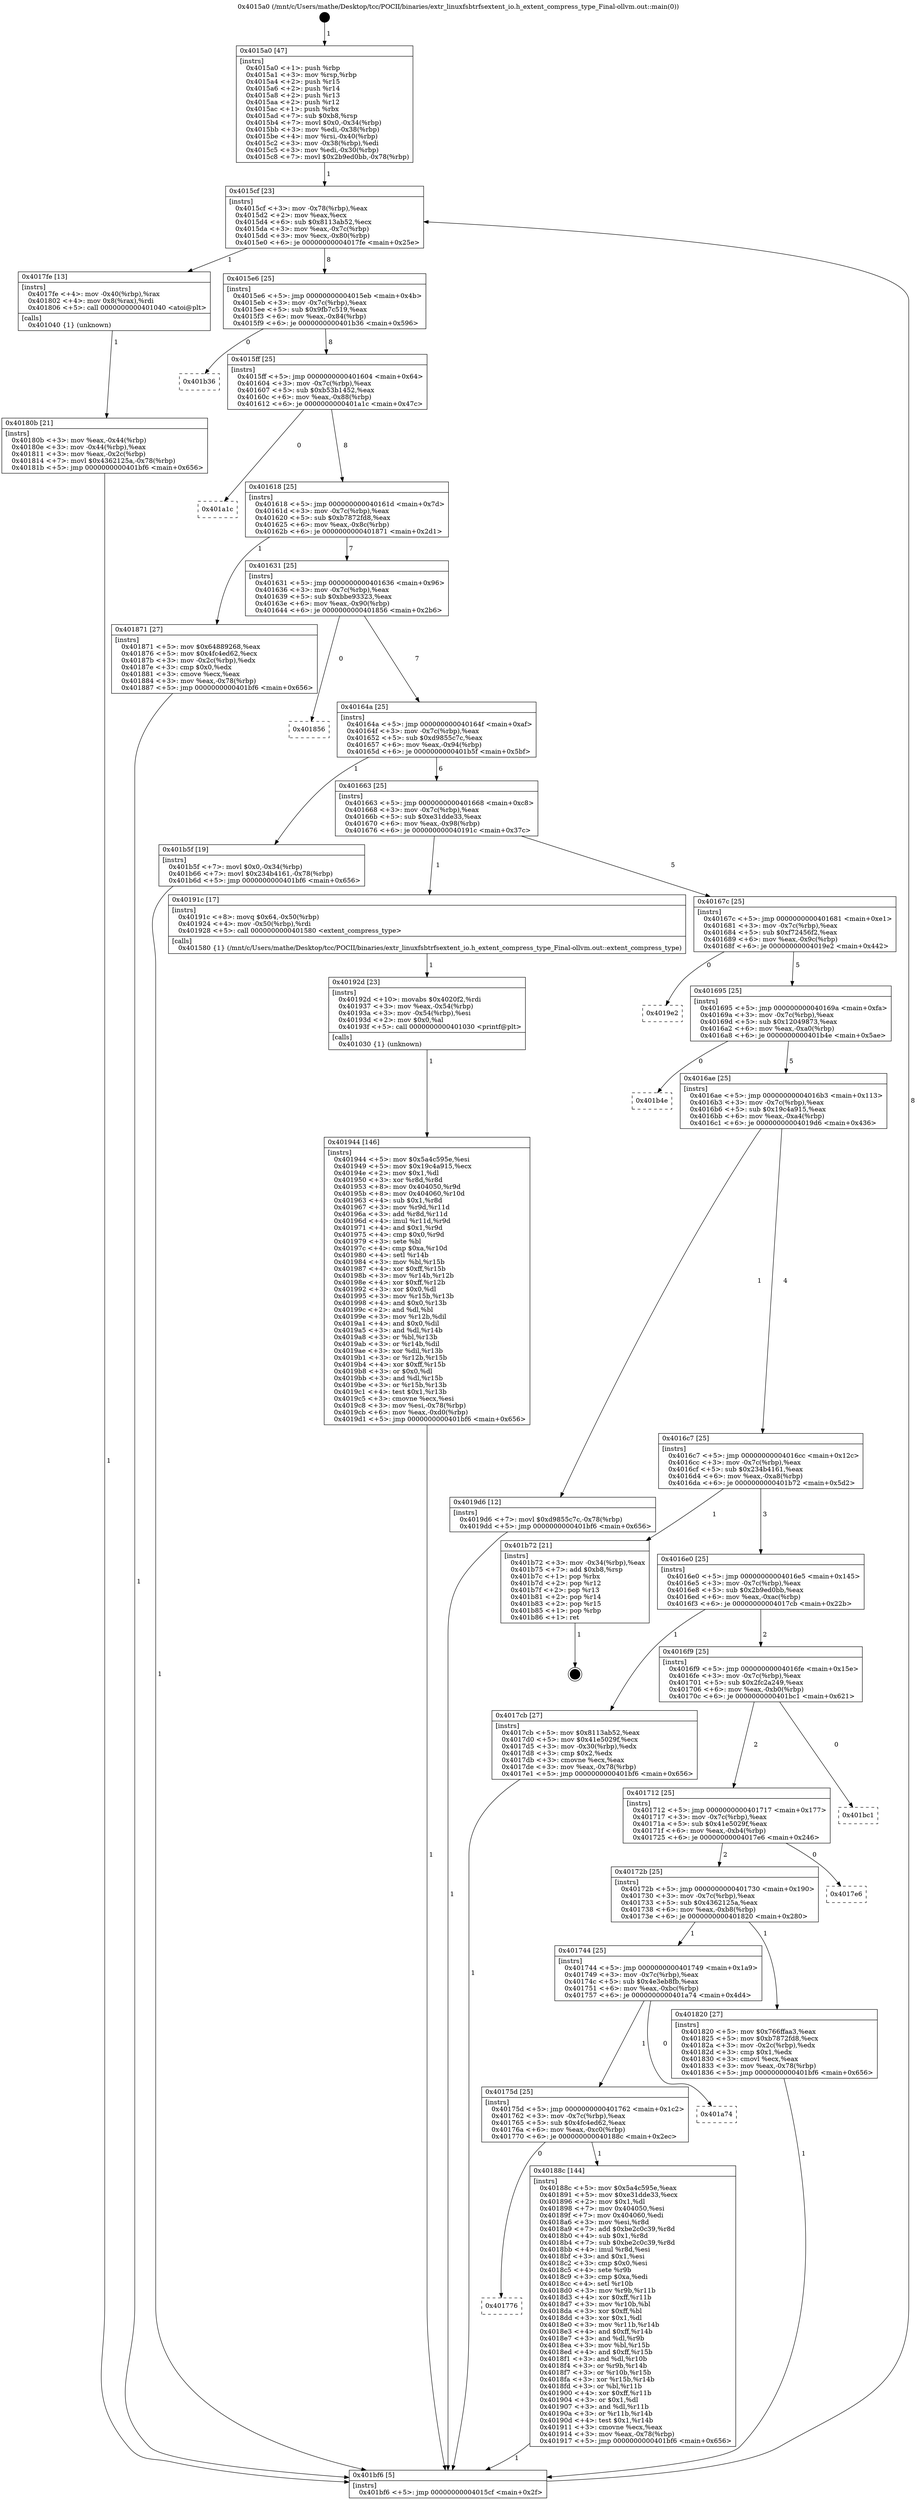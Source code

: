 digraph "0x4015a0" {
  label = "0x4015a0 (/mnt/c/Users/mathe/Desktop/tcc/POCII/binaries/extr_linuxfsbtrfsextent_io.h_extent_compress_type_Final-ollvm.out::main(0))"
  labelloc = "t"
  node[shape=record]

  Entry [label="",width=0.3,height=0.3,shape=circle,fillcolor=black,style=filled]
  "0x4015cf" [label="{
     0x4015cf [23]\l
     | [instrs]\l
     &nbsp;&nbsp;0x4015cf \<+3\>: mov -0x78(%rbp),%eax\l
     &nbsp;&nbsp;0x4015d2 \<+2\>: mov %eax,%ecx\l
     &nbsp;&nbsp;0x4015d4 \<+6\>: sub $0x8113ab52,%ecx\l
     &nbsp;&nbsp;0x4015da \<+3\>: mov %eax,-0x7c(%rbp)\l
     &nbsp;&nbsp;0x4015dd \<+3\>: mov %ecx,-0x80(%rbp)\l
     &nbsp;&nbsp;0x4015e0 \<+6\>: je 00000000004017fe \<main+0x25e\>\l
  }"]
  "0x4017fe" [label="{
     0x4017fe [13]\l
     | [instrs]\l
     &nbsp;&nbsp;0x4017fe \<+4\>: mov -0x40(%rbp),%rax\l
     &nbsp;&nbsp;0x401802 \<+4\>: mov 0x8(%rax),%rdi\l
     &nbsp;&nbsp;0x401806 \<+5\>: call 0000000000401040 \<atoi@plt\>\l
     | [calls]\l
     &nbsp;&nbsp;0x401040 \{1\} (unknown)\l
  }"]
  "0x4015e6" [label="{
     0x4015e6 [25]\l
     | [instrs]\l
     &nbsp;&nbsp;0x4015e6 \<+5\>: jmp 00000000004015eb \<main+0x4b\>\l
     &nbsp;&nbsp;0x4015eb \<+3\>: mov -0x7c(%rbp),%eax\l
     &nbsp;&nbsp;0x4015ee \<+5\>: sub $0x9fb7c519,%eax\l
     &nbsp;&nbsp;0x4015f3 \<+6\>: mov %eax,-0x84(%rbp)\l
     &nbsp;&nbsp;0x4015f9 \<+6\>: je 0000000000401b36 \<main+0x596\>\l
  }"]
  Exit [label="",width=0.3,height=0.3,shape=circle,fillcolor=black,style=filled,peripheries=2]
  "0x401b36" [label="{
     0x401b36\l
  }", style=dashed]
  "0x4015ff" [label="{
     0x4015ff [25]\l
     | [instrs]\l
     &nbsp;&nbsp;0x4015ff \<+5\>: jmp 0000000000401604 \<main+0x64\>\l
     &nbsp;&nbsp;0x401604 \<+3\>: mov -0x7c(%rbp),%eax\l
     &nbsp;&nbsp;0x401607 \<+5\>: sub $0xb53b1452,%eax\l
     &nbsp;&nbsp;0x40160c \<+6\>: mov %eax,-0x88(%rbp)\l
     &nbsp;&nbsp;0x401612 \<+6\>: je 0000000000401a1c \<main+0x47c\>\l
  }"]
  "0x401944" [label="{
     0x401944 [146]\l
     | [instrs]\l
     &nbsp;&nbsp;0x401944 \<+5\>: mov $0x5a4c595e,%esi\l
     &nbsp;&nbsp;0x401949 \<+5\>: mov $0x19c4a915,%ecx\l
     &nbsp;&nbsp;0x40194e \<+2\>: mov $0x1,%dl\l
     &nbsp;&nbsp;0x401950 \<+3\>: xor %r8d,%r8d\l
     &nbsp;&nbsp;0x401953 \<+8\>: mov 0x404050,%r9d\l
     &nbsp;&nbsp;0x40195b \<+8\>: mov 0x404060,%r10d\l
     &nbsp;&nbsp;0x401963 \<+4\>: sub $0x1,%r8d\l
     &nbsp;&nbsp;0x401967 \<+3\>: mov %r9d,%r11d\l
     &nbsp;&nbsp;0x40196a \<+3\>: add %r8d,%r11d\l
     &nbsp;&nbsp;0x40196d \<+4\>: imul %r11d,%r9d\l
     &nbsp;&nbsp;0x401971 \<+4\>: and $0x1,%r9d\l
     &nbsp;&nbsp;0x401975 \<+4\>: cmp $0x0,%r9d\l
     &nbsp;&nbsp;0x401979 \<+3\>: sete %bl\l
     &nbsp;&nbsp;0x40197c \<+4\>: cmp $0xa,%r10d\l
     &nbsp;&nbsp;0x401980 \<+4\>: setl %r14b\l
     &nbsp;&nbsp;0x401984 \<+3\>: mov %bl,%r15b\l
     &nbsp;&nbsp;0x401987 \<+4\>: xor $0xff,%r15b\l
     &nbsp;&nbsp;0x40198b \<+3\>: mov %r14b,%r12b\l
     &nbsp;&nbsp;0x40198e \<+4\>: xor $0xff,%r12b\l
     &nbsp;&nbsp;0x401992 \<+3\>: xor $0x0,%dl\l
     &nbsp;&nbsp;0x401995 \<+3\>: mov %r15b,%r13b\l
     &nbsp;&nbsp;0x401998 \<+4\>: and $0x0,%r13b\l
     &nbsp;&nbsp;0x40199c \<+2\>: and %dl,%bl\l
     &nbsp;&nbsp;0x40199e \<+3\>: mov %r12b,%dil\l
     &nbsp;&nbsp;0x4019a1 \<+4\>: and $0x0,%dil\l
     &nbsp;&nbsp;0x4019a5 \<+3\>: and %dl,%r14b\l
     &nbsp;&nbsp;0x4019a8 \<+3\>: or %bl,%r13b\l
     &nbsp;&nbsp;0x4019ab \<+3\>: or %r14b,%dil\l
     &nbsp;&nbsp;0x4019ae \<+3\>: xor %dil,%r13b\l
     &nbsp;&nbsp;0x4019b1 \<+3\>: or %r12b,%r15b\l
     &nbsp;&nbsp;0x4019b4 \<+4\>: xor $0xff,%r15b\l
     &nbsp;&nbsp;0x4019b8 \<+3\>: or $0x0,%dl\l
     &nbsp;&nbsp;0x4019bb \<+3\>: and %dl,%r15b\l
     &nbsp;&nbsp;0x4019be \<+3\>: or %r15b,%r13b\l
     &nbsp;&nbsp;0x4019c1 \<+4\>: test $0x1,%r13b\l
     &nbsp;&nbsp;0x4019c5 \<+3\>: cmovne %ecx,%esi\l
     &nbsp;&nbsp;0x4019c8 \<+3\>: mov %esi,-0x78(%rbp)\l
     &nbsp;&nbsp;0x4019cb \<+6\>: mov %eax,-0xd0(%rbp)\l
     &nbsp;&nbsp;0x4019d1 \<+5\>: jmp 0000000000401bf6 \<main+0x656\>\l
  }"]
  "0x401a1c" [label="{
     0x401a1c\l
  }", style=dashed]
  "0x401618" [label="{
     0x401618 [25]\l
     | [instrs]\l
     &nbsp;&nbsp;0x401618 \<+5\>: jmp 000000000040161d \<main+0x7d\>\l
     &nbsp;&nbsp;0x40161d \<+3\>: mov -0x7c(%rbp),%eax\l
     &nbsp;&nbsp;0x401620 \<+5\>: sub $0xb7872fd8,%eax\l
     &nbsp;&nbsp;0x401625 \<+6\>: mov %eax,-0x8c(%rbp)\l
     &nbsp;&nbsp;0x40162b \<+6\>: je 0000000000401871 \<main+0x2d1\>\l
  }"]
  "0x40192d" [label="{
     0x40192d [23]\l
     | [instrs]\l
     &nbsp;&nbsp;0x40192d \<+10\>: movabs $0x4020f2,%rdi\l
     &nbsp;&nbsp;0x401937 \<+3\>: mov %eax,-0x54(%rbp)\l
     &nbsp;&nbsp;0x40193a \<+3\>: mov -0x54(%rbp),%esi\l
     &nbsp;&nbsp;0x40193d \<+2\>: mov $0x0,%al\l
     &nbsp;&nbsp;0x40193f \<+5\>: call 0000000000401030 \<printf@plt\>\l
     | [calls]\l
     &nbsp;&nbsp;0x401030 \{1\} (unknown)\l
  }"]
  "0x401871" [label="{
     0x401871 [27]\l
     | [instrs]\l
     &nbsp;&nbsp;0x401871 \<+5\>: mov $0x64889268,%eax\l
     &nbsp;&nbsp;0x401876 \<+5\>: mov $0x4fc4ed62,%ecx\l
     &nbsp;&nbsp;0x40187b \<+3\>: mov -0x2c(%rbp),%edx\l
     &nbsp;&nbsp;0x40187e \<+3\>: cmp $0x0,%edx\l
     &nbsp;&nbsp;0x401881 \<+3\>: cmove %ecx,%eax\l
     &nbsp;&nbsp;0x401884 \<+3\>: mov %eax,-0x78(%rbp)\l
     &nbsp;&nbsp;0x401887 \<+5\>: jmp 0000000000401bf6 \<main+0x656\>\l
  }"]
  "0x401631" [label="{
     0x401631 [25]\l
     | [instrs]\l
     &nbsp;&nbsp;0x401631 \<+5\>: jmp 0000000000401636 \<main+0x96\>\l
     &nbsp;&nbsp;0x401636 \<+3\>: mov -0x7c(%rbp),%eax\l
     &nbsp;&nbsp;0x401639 \<+5\>: sub $0xbbe93323,%eax\l
     &nbsp;&nbsp;0x40163e \<+6\>: mov %eax,-0x90(%rbp)\l
     &nbsp;&nbsp;0x401644 \<+6\>: je 0000000000401856 \<main+0x2b6\>\l
  }"]
  "0x401776" [label="{
     0x401776\l
  }", style=dashed]
  "0x401856" [label="{
     0x401856\l
  }", style=dashed]
  "0x40164a" [label="{
     0x40164a [25]\l
     | [instrs]\l
     &nbsp;&nbsp;0x40164a \<+5\>: jmp 000000000040164f \<main+0xaf\>\l
     &nbsp;&nbsp;0x40164f \<+3\>: mov -0x7c(%rbp),%eax\l
     &nbsp;&nbsp;0x401652 \<+5\>: sub $0xd9855c7c,%eax\l
     &nbsp;&nbsp;0x401657 \<+6\>: mov %eax,-0x94(%rbp)\l
     &nbsp;&nbsp;0x40165d \<+6\>: je 0000000000401b5f \<main+0x5bf\>\l
  }"]
  "0x40188c" [label="{
     0x40188c [144]\l
     | [instrs]\l
     &nbsp;&nbsp;0x40188c \<+5\>: mov $0x5a4c595e,%eax\l
     &nbsp;&nbsp;0x401891 \<+5\>: mov $0xe31dde33,%ecx\l
     &nbsp;&nbsp;0x401896 \<+2\>: mov $0x1,%dl\l
     &nbsp;&nbsp;0x401898 \<+7\>: mov 0x404050,%esi\l
     &nbsp;&nbsp;0x40189f \<+7\>: mov 0x404060,%edi\l
     &nbsp;&nbsp;0x4018a6 \<+3\>: mov %esi,%r8d\l
     &nbsp;&nbsp;0x4018a9 \<+7\>: add $0xbe2c0c39,%r8d\l
     &nbsp;&nbsp;0x4018b0 \<+4\>: sub $0x1,%r8d\l
     &nbsp;&nbsp;0x4018b4 \<+7\>: sub $0xbe2c0c39,%r8d\l
     &nbsp;&nbsp;0x4018bb \<+4\>: imul %r8d,%esi\l
     &nbsp;&nbsp;0x4018bf \<+3\>: and $0x1,%esi\l
     &nbsp;&nbsp;0x4018c2 \<+3\>: cmp $0x0,%esi\l
     &nbsp;&nbsp;0x4018c5 \<+4\>: sete %r9b\l
     &nbsp;&nbsp;0x4018c9 \<+3\>: cmp $0xa,%edi\l
     &nbsp;&nbsp;0x4018cc \<+4\>: setl %r10b\l
     &nbsp;&nbsp;0x4018d0 \<+3\>: mov %r9b,%r11b\l
     &nbsp;&nbsp;0x4018d3 \<+4\>: xor $0xff,%r11b\l
     &nbsp;&nbsp;0x4018d7 \<+3\>: mov %r10b,%bl\l
     &nbsp;&nbsp;0x4018da \<+3\>: xor $0xff,%bl\l
     &nbsp;&nbsp;0x4018dd \<+3\>: xor $0x1,%dl\l
     &nbsp;&nbsp;0x4018e0 \<+3\>: mov %r11b,%r14b\l
     &nbsp;&nbsp;0x4018e3 \<+4\>: and $0xff,%r14b\l
     &nbsp;&nbsp;0x4018e7 \<+3\>: and %dl,%r9b\l
     &nbsp;&nbsp;0x4018ea \<+3\>: mov %bl,%r15b\l
     &nbsp;&nbsp;0x4018ed \<+4\>: and $0xff,%r15b\l
     &nbsp;&nbsp;0x4018f1 \<+3\>: and %dl,%r10b\l
     &nbsp;&nbsp;0x4018f4 \<+3\>: or %r9b,%r14b\l
     &nbsp;&nbsp;0x4018f7 \<+3\>: or %r10b,%r15b\l
     &nbsp;&nbsp;0x4018fa \<+3\>: xor %r15b,%r14b\l
     &nbsp;&nbsp;0x4018fd \<+3\>: or %bl,%r11b\l
     &nbsp;&nbsp;0x401900 \<+4\>: xor $0xff,%r11b\l
     &nbsp;&nbsp;0x401904 \<+3\>: or $0x1,%dl\l
     &nbsp;&nbsp;0x401907 \<+3\>: and %dl,%r11b\l
     &nbsp;&nbsp;0x40190a \<+3\>: or %r11b,%r14b\l
     &nbsp;&nbsp;0x40190d \<+4\>: test $0x1,%r14b\l
     &nbsp;&nbsp;0x401911 \<+3\>: cmovne %ecx,%eax\l
     &nbsp;&nbsp;0x401914 \<+3\>: mov %eax,-0x78(%rbp)\l
     &nbsp;&nbsp;0x401917 \<+5\>: jmp 0000000000401bf6 \<main+0x656\>\l
  }"]
  "0x401b5f" [label="{
     0x401b5f [19]\l
     | [instrs]\l
     &nbsp;&nbsp;0x401b5f \<+7\>: movl $0x0,-0x34(%rbp)\l
     &nbsp;&nbsp;0x401b66 \<+7\>: movl $0x234b4161,-0x78(%rbp)\l
     &nbsp;&nbsp;0x401b6d \<+5\>: jmp 0000000000401bf6 \<main+0x656\>\l
  }"]
  "0x401663" [label="{
     0x401663 [25]\l
     | [instrs]\l
     &nbsp;&nbsp;0x401663 \<+5\>: jmp 0000000000401668 \<main+0xc8\>\l
     &nbsp;&nbsp;0x401668 \<+3\>: mov -0x7c(%rbp),%eax\l
     &nbsp;&nbsp;0x40166b \<+5\>: sub $0xe31dde33,%eax\l
     &nbsp;&nbsp;0x401670 \<+6\>: mov %eax,-0x98(%rbp)\l
     &nbsp;&nbsp;0x401676 \<+6\>: je 000000000040191c \<main+0x37c\>\l
  }"]
  "0x40175d" [label="{
     0x40175d [25]\l
     | [instrs]\l
     &nbsp;&nbsp;0x40175d \<+5\>: jmp 0000000000401762 \<main+0x1c2\>\l
     &nbsp;&nbsp;0x401762 \<+3\>: mov -0x7c(%rbp),%eax\l
     &nbsp;&nbsp;0x401765 \<+5\>: sub $0x4fc4ed62,%eax\l
     &nbsp;&nbsp;0x40176a \<+6\>: mov %eax,-0xc0(%rbp)\l
     &nbsp;&nbsp;0x401770 \<+6\>: je 000000000040188c \<main+0x2ec\>\l
  }"]
  "0x40191c" [label="{
     0x40191c [17]\l
     | [instrs]\l
     &nbsp;&nbsp;0x40191c \<+8\>: movq $0x64,-0x50(%rbp)\l
     &nbsp;&nbsp;0x401924 \<+4\>: mov -0x50(%rbp),%rdi\l
     &nbsp;&nbsp;0x401928 \<+5\>: call 0000000000401580 \<extent_compress_type\>\l
     | [calls]\l
     &nbsp;&nbsp;0x401580 \{1\} (/mnt/c/Users/mathe/Desktop/tcc/POCII/binaries/extr_linuxfsbtrfsextent_io.h_extent_compress_type_Final-ollvm.out::extent_compress_type)\l
  }"]
  "0x40167c" [label="{
     0x40167c [25]\l
     | [instrs]\l
     &nbsp;&nbsp;0x40167c \<+5\>: jmp 0000000000401681 \<main+0xe1\>\l
     &nbsp;&nbsp;0x401681 \<+3\>: mov -0x7c(%rbp),%eax\l
     &nbsp;&nbsp;0x401684 \<+5\>: sub $0xf72456f2,%eax\l
     &nbsp;&nbsp;0x401689 \<+6\>: mov %eax,-0x9c(%rbp)\l
     &nbsp;&nbsp;0x40168f \<+6\>: je 00000000004019e2 \<main+0x442\>\l
  }"]
  "0x401a74" [label="{
     0x401a74\l
  }", style=dashed]
  "0x4019e2" [label="{
     0x4019e2\l
  }", style=dashed]
  "0x401695" [label="{
     0x401695 [25]\l
     | [instrs]\l
     &nbsp;&nbsp;0x401695 \<+5\>: jmp 000000000040169a \<main+0xfa\>\l
     &nbsp;&nbsp;0x40169a \<+3\>: mov -0x7c(%rbp),%eax\l
     &nbsp;&nbsp;0x40169d \<+5\>: sub $0x12049873,%eax\l
     &nbsp;&nbsp;0x4016a2 \<+6\>: mov %eax,-0xa0(%rbp)\l
     &nbsp;&nbsp;0x4016a8 \<+6\>: je 0000000000401b4e \<main+0x5ae\>\l
  }"]
  "0x401744" [label="{
     0x401744 [25]\l
     | [instrs]\l
     &nbsp;&nbsp;0x401744 \<+5\>: jmp 0000000000401749 \<main+0x1a9\>\l
     &nbsp;&nbsp;0x401749 \<+3\>: mov -0x7c(%rbp),%eax\l
     &nbsp;&nbsp;0x40174c \<+5\>: sub $0x4e3eb8fb,%eax\l
     &nbsp;&nbsp;0x401751 \<+6\>: mov %eax,-0xbc(%rbp)\l
     &nbsp;&nbsp;0x401757 \<+6\>: je 0000000000401a74 \<main+0x4d4\>\l
  }"]
  "0x401b4e" [label="{
     0x401b4e\l
  }", style=dashed]
  "0x4016ae" [label="{
     0x4016ae [25]\l
     | [instrs]\l
     &nbsp;&nbsp;0x4016ae \<+5\>: jmp 00000000004016b3 \<main+0x113\>\l
     &nbsp;&nbsp;0x4016b3 \<+3\>: mov -0x7c(%rbp),%eax\l
     &nbsp;&nbsp;0x4016b6 \<+5\>: sub $0x19c4a915,%eax\l
     &nbsp;&nbsp;0x4016bb \<+6\>: mov %eax,-0xa4(%rbp)\l
     &nbsp;&nbsp;0x4016c1 \<+6\>: je 00000000004019d6 \<main+0x436\>\l
  }"]
  "0x401820" [label="{
     0x401820 [27]\l
     | [instrs]\l
     &nbsp;&nbsp;0x401820 \<+5\>: mov $0x766ffaa3,%eax\l
     &nbsp;&nbsp;0x401825 \<+5\>: mov $0xb7872fd8,%ecx\l
     &nbsp;&nbsp;0x40182a \<+3\>: mov -0x2c(%rbp),%edx\l
     &nbsp;&nbsp;0x40182d \<+3\>: cmp $0x1,%edx\l
     &nbsp;&nbsp;0x401830 \<+3\>: cmovl %ecx,%eax\l
     &nbsp;&nbsp;0x401833 \<+3\>: mov %eax,-0x78(%rbp)\l
     &nbsp;&nbsp;0x401836 \<+5\>: jmp 0000000000401bf6 \<main+0x656\>\l
  }"]
  "0x4019d6" [label="{
     0x4019d6 [12]\l
     | [instrs]\l
     &nbsp;&nbsp;0x4019d6 \<+7\>: movl $0xd9855c7c,-0x78(%rbp)\l
     &nbsp;&nbsp;0x4019dd \<+5\>: jmp 0000000000401bf6 \<main+0x656\>\l
  }"]
  "0x4016c7" [label="{
     0x4016c7 [25]\l
     | [instrs]\l
     &nbsp;&nbsp;0x4016c7 \<+5\>: jmp 00000000004016cc \<main+0x12c\>\l
     &nbsp;&nbsp;0x4016cc \<+3\>: mov -0x7c(%rbp),%eax\l
     &nbsp;&nbsp;0x4016cf \<+5\>: sub $0x234b4161,%eax\l
     &nbsp;&nbsp;0x4016d4 \<+6\>: mov %eax,-0xa8(%rbp)\l
     &nbsp;&nbsp;0x4016da \<+6\>: je 0000000000401b72 \<main+0x5d2\>\l
  }"]
  "0x40172b" [label="{
     0x40172b [25]\l
     | [instrs]\l
     &nbsp;&nbsp;0x40172b \<+5\>: jmp 0000000000401730 \<main+0x190\>\l
     &nbsp;&nbsp;0x401730 \<+3\>: mov -0x7c(%rbp),%eax\l
     &nbsp;&nbsp;0x401733 \<+5\>: sub $0x4362125a,%eax\l
     &nbsp;&nbsp;0x401738 \<+6\>: mov %eax,-0xb8(%rbp)\l
     &nbsp;&nbsp;0x40173e \<+6\>: je 0000000000401820 \<main+0x280\>\l
  }"]
  "0x401b72" [label="{
     0x401b72 [21]\l
     | [instrs]\l
     &nbsp;&nbsp;0x401b72 \<+3\>: mov -0x34(%rbp),%eax\l
     &nbsp;&nbsp;0x401b75 \<+7\>: add $0xb8,%rsp\l
     &nbsp;&nbsp;0x401b7c \<+1\>: pop %rbx\l
     &nbsp;&nbsp;0x401b7d \<+2\>: pop %r12\l
     &nbsp;&nbsp;0x401b7f \<+2\>: pop %r13\l
     &nbsp;&nbsp;0x401b81 \<+2\>: pop %r14\l
     &nbsp;&nbsp;0x401b83 \<+2\>: pop %r15\l
     &nbsp;&nbsp;0x401b85 \<+1\>: pop %rbp\l
     &nbsp;&nbsp;0x401b86 \<+1\>: ret\l
  }"]
  "0x4016e0" [label="{
     0x4016e0 [25]\l
     | [instrs]\l
     &nbsp;&nbsp;0x4016e0 \<+5\>: jmp 00000000004016e5 \<main+0x145\>\l
     &nbsp;&nbsp;0x4016e5 \<+3\>: mov -0x7c(%rbp),%eax\l
     &nbsp;&nbsp;0x4016e8 \<+5\>: sub $0x2b9ed0bb,%eax\l
     &nbsp;&nbsp;0x4016ed \<+6\>: mov %eax,-0xac(%rbp)\l
     &nbsp;&nbsp;0x4016f3 \<+6\>: je 00000000004017cb \<main+0x22b\>\l
  }"]
  "0x4017e6" [label="{
     0x4017e6\l
  }", style=dashed]
  "0x4017cb" [label="{
     0x4017cb [27]\l
     | [instrs]\l
     &nbsp;&nbsp;0x4017cb \<+5\>: mov $0x8113ab52,%eax\l
     &nbsp;&nbsp;0x4017d0 \<+5\>: mov $0x41e5029f,%ecx\l
     &nbsp;&nbsp;0x4017d5 \<+3\>: mov -0x30(%rbp),%edx\l
     &nbsp;&nbsp;0x4017d8 \<+3\>: cmp $0x2,%edx\l
     &nbsp;&nbsp;0x4017db \<+3\>: cmovne %ecx,%eax\l
     &nbsp;&nbsp;0x4017de \<+3\>: mov %eax,-0x78(%rbp)\l
     &nbsp;&nbsp;0x4017e1 \<+5\>: jmp 0000000000401bf6 \<main+0x656\>\l
  }"]
  "0x4016f9" [label="{
     0x4016f9 [25]\l
     | [instrs]\l
     &nbsp;&nbsp;0x4016f9 \<+5\>: jmp 00000000004016fe \<main+0x15e\>\l
     &nbsp;&nbsp;0x4016fe \<+3\>: mov -0x7c(%rbp),%eax\l
     &nbsp;&nbsp;0x401701 \<+5\>: sub $0x2fc2a249,%eax\l
     &nbsp;&nbsp;0x401706 \<+6\>: mov %eax,-0xb0(%rbp)\l
     &nbsp;&nbsp;0x40170c \<+6\>: je 0000000000401bc1 \<main+0x621\>\l
  }"]
  "0x401bf6" [label="{
     0x401bf6 [5]\l
     | [instrs]\l
     &nbsp;&nbsp;0x401bf6 \<+5\>: jmp 00000000004015cf \<main+0x2f\>\l
  }"]
  "0x4015a0" [label="{
     0x4015a0 [47]\l
     | [instrs]\l
     &nbsp;&nbsp;0x4015a0 \<+1\>: push %rbp\l
     &nbsp;&nbsp;0x4015a1 \<+3\>: mov %rsp,%rbp\l
     &nbsp;&nbsp;0x4015a4 \<+2\>: push %r15\l
     &nbsp;&nbsp;0x4015a6 \<+2\>: push %r14\l
     &nbsp;&nbsp;0x4015a8 \<+2\>: push %r13\l
     &nbsp;&nbsp;0x4015aa \<+2\>: push %r12\l
     &nbsp;&nbsp;0x4015ac \<+1\>: push %rbx\l
     &nbsp;&nbsp;0x4015ad \<+7\>: sub $0xb8,%rsp\l
     &nbsp;&nbsp;0x4015b4 \<+7\>: movl $0x0,-0x34(%rbp)\l
     &nbsp;&nbsp;0x4015bb \<+3\>: mov %edi,-0x38(%rbp)\l
     &nbsp;&nbsp;0x4015be \<+4\>: mov %rsi,-0x40(%rbp)\l
     &nbsp;&nbsp;0x4015c2 \<+3\>: mov -0x38(%rbp),%edi\l
     &nbsp;&nbsp;0x4015c5 \<+3\>: mov %edi,-0x30(%rbp)\l
     &nbsp;&nbsp;0x4015c8 \<+7\>: movl $0x2b9ed0bb,-0x78(%rbp)\l
  }"]
  "0x40180b" [label="{
     0x40180b [21]\l
     | [instrs]\l
     &nbsp;&nbsp;0x40180b \<+3\>: mov %eax,-0x44(%rbp)\l
     &nbsp;&nbsp;0x40180e \<+3\>: mov -0x44(%rbp),%eax\l
     &nbsp;&nbsp;0x401811 \<+3\>: mov %eax,-0x2c(%rbp)\l
     &nbsp;&nbsp;0x401814 \<+7\>: movl $0x4362125a,-0x78(%rbp)\l
     &nbsp;&nbsp;0x40181b \<+5\>: jmp 0000000000401bf6 \<main+0x656\>\l
  }"]
  "0x401712" [label="{
     0x401712 [25]\l
     | [instrs]\l
     &nbsp;&nbsp;0x401712 \<+5\>: jmp 0000000000401717 \<main+0x177\>\l
     &nbsp;&nbsp;0x401717 \<+3\>: mov -0x7c(%rbp),%eax\l
     &nbsp;&nbsp;0x40171a \<+5\>: sub $0x41e5029f,%eax\l
     &nbsp;&nbsp;0x40171f \<+6\>: mov %eax,-0xb4(%rbp)\l
     &nbsp;&nbsp;0x401725 \<+6\>: je 00000000004017e6 \<main+0x246\>\l
  }"]
  "0x401bc1" [label="{
     0x401bc1\l
  }", style=dashed]
  Entry -> "0x4015a0" [label=" 1"]
  "0x4015cf" -> "0x4017fe" [label=" 1"]
  "0x4015cf" -> "0x4015e6" [label=" 8"]
  "0x401b72" -> Exit [label=" 1"]
  "0x4015e6" -> "0x401b36" [label=" 0"]
  "0x4015e6" -> "0x4015ff" [label=" 8"]
  "0x401b5f" -> "0x401bf6" [label=" 1"]
  "0x4015ff" -> "0x401a1c" [label=" 0"]
  "0x4015ff" -> "0x401618" [label=" 8"]
  "0x4019d6" -> "0x401bf6" [label=" 1"]
  "0x401618" -> "0x401871" [label=" 1"]
  "0x401618" -> "0x401631" [label=" 7"]
  "0x401944" -> "0x401bf6" [label=" 1"]
  "0x401631" -> "0x401856" [label=" 0"]
  "0x401631" -> "0x40164a" [label=" 7"]
  "0x40192d" -> "0x401944" [label=" 1"]
  "0x40164a" -> "0x401b5f" [label=" 1"]
  "0x40164a" -> "0x401663" [label=" 6"]
  "0x40191c" -> "0x40192d" [label=" 1"]
  "0x401663" -> "0x40191c" [label=" 1"]
  "0x401663" -> "0x40167c" [label=" 5"]
  "0x40175d" -> "0x401776" [label=" 0"]
  "0x40167c" -> "0x4019e2" [label=" 0"]
  "0x40167c" -> "0x401695" [label=" 5"]
  "0x40175d" -> "0x40188c" [label=" 1"]
  "0x401695" -> "0x401b4e" [label=" 0"]
  "0x401695" -> "0x4016ae" [label=" 5"]
  "0x401744" -> "0x40175d" [label=" 1"]
  "0x4016ae" -> "0x4019d6" [label=" 1"]
  "0x4016ae" -> "0x4016c7" [label=" 4"]
  "0x401744" -> "0x401a74" [label=" 0"]
  "0x4016c7" -> "0x401b72" [label=" 1"]
  "0x4016c7" -> "0x4016e0" [label=" 3"]
  "0x401871" -> "0x401bf6" [label=" 1"]
  "0x4016e0" -> "0x4017cb" [label=" 1"]
  "0x4016e0" -> "0x4016f9" [label=" 2"]
  "0x4017cb" -> "0x401bf6" [label=" 1"]
  "0x4015a0" -> "0x4015cf" [label=" 1"]
  "0x401bf6" -> "0x4015cf" [label=" 8"]
  "0x4017fe" -> "0x40180b" [label=" 1"]
  "0x40180b" -> "0x401bf6" [label=" 1"]
  "0x401820" -> "0x401bf6" [label=" 1"]
  "0x4016f9" -> "0x401bc1" [label=" 0"]
  "0x4016f9" -> "0x401712" [label=" 2"]
  "0x40172b" -> "0x401744" [label=" 1"]
  "0x401712" -> "0x4017e6" [label=" 0"]
  "0x401712" -> "0x40172b" [label=" 2"]
  "0x40188c" -> "0x401bf6" [label=" 1"]
  "0x40172b" -> "0x401820" [label=" 1"]
}
